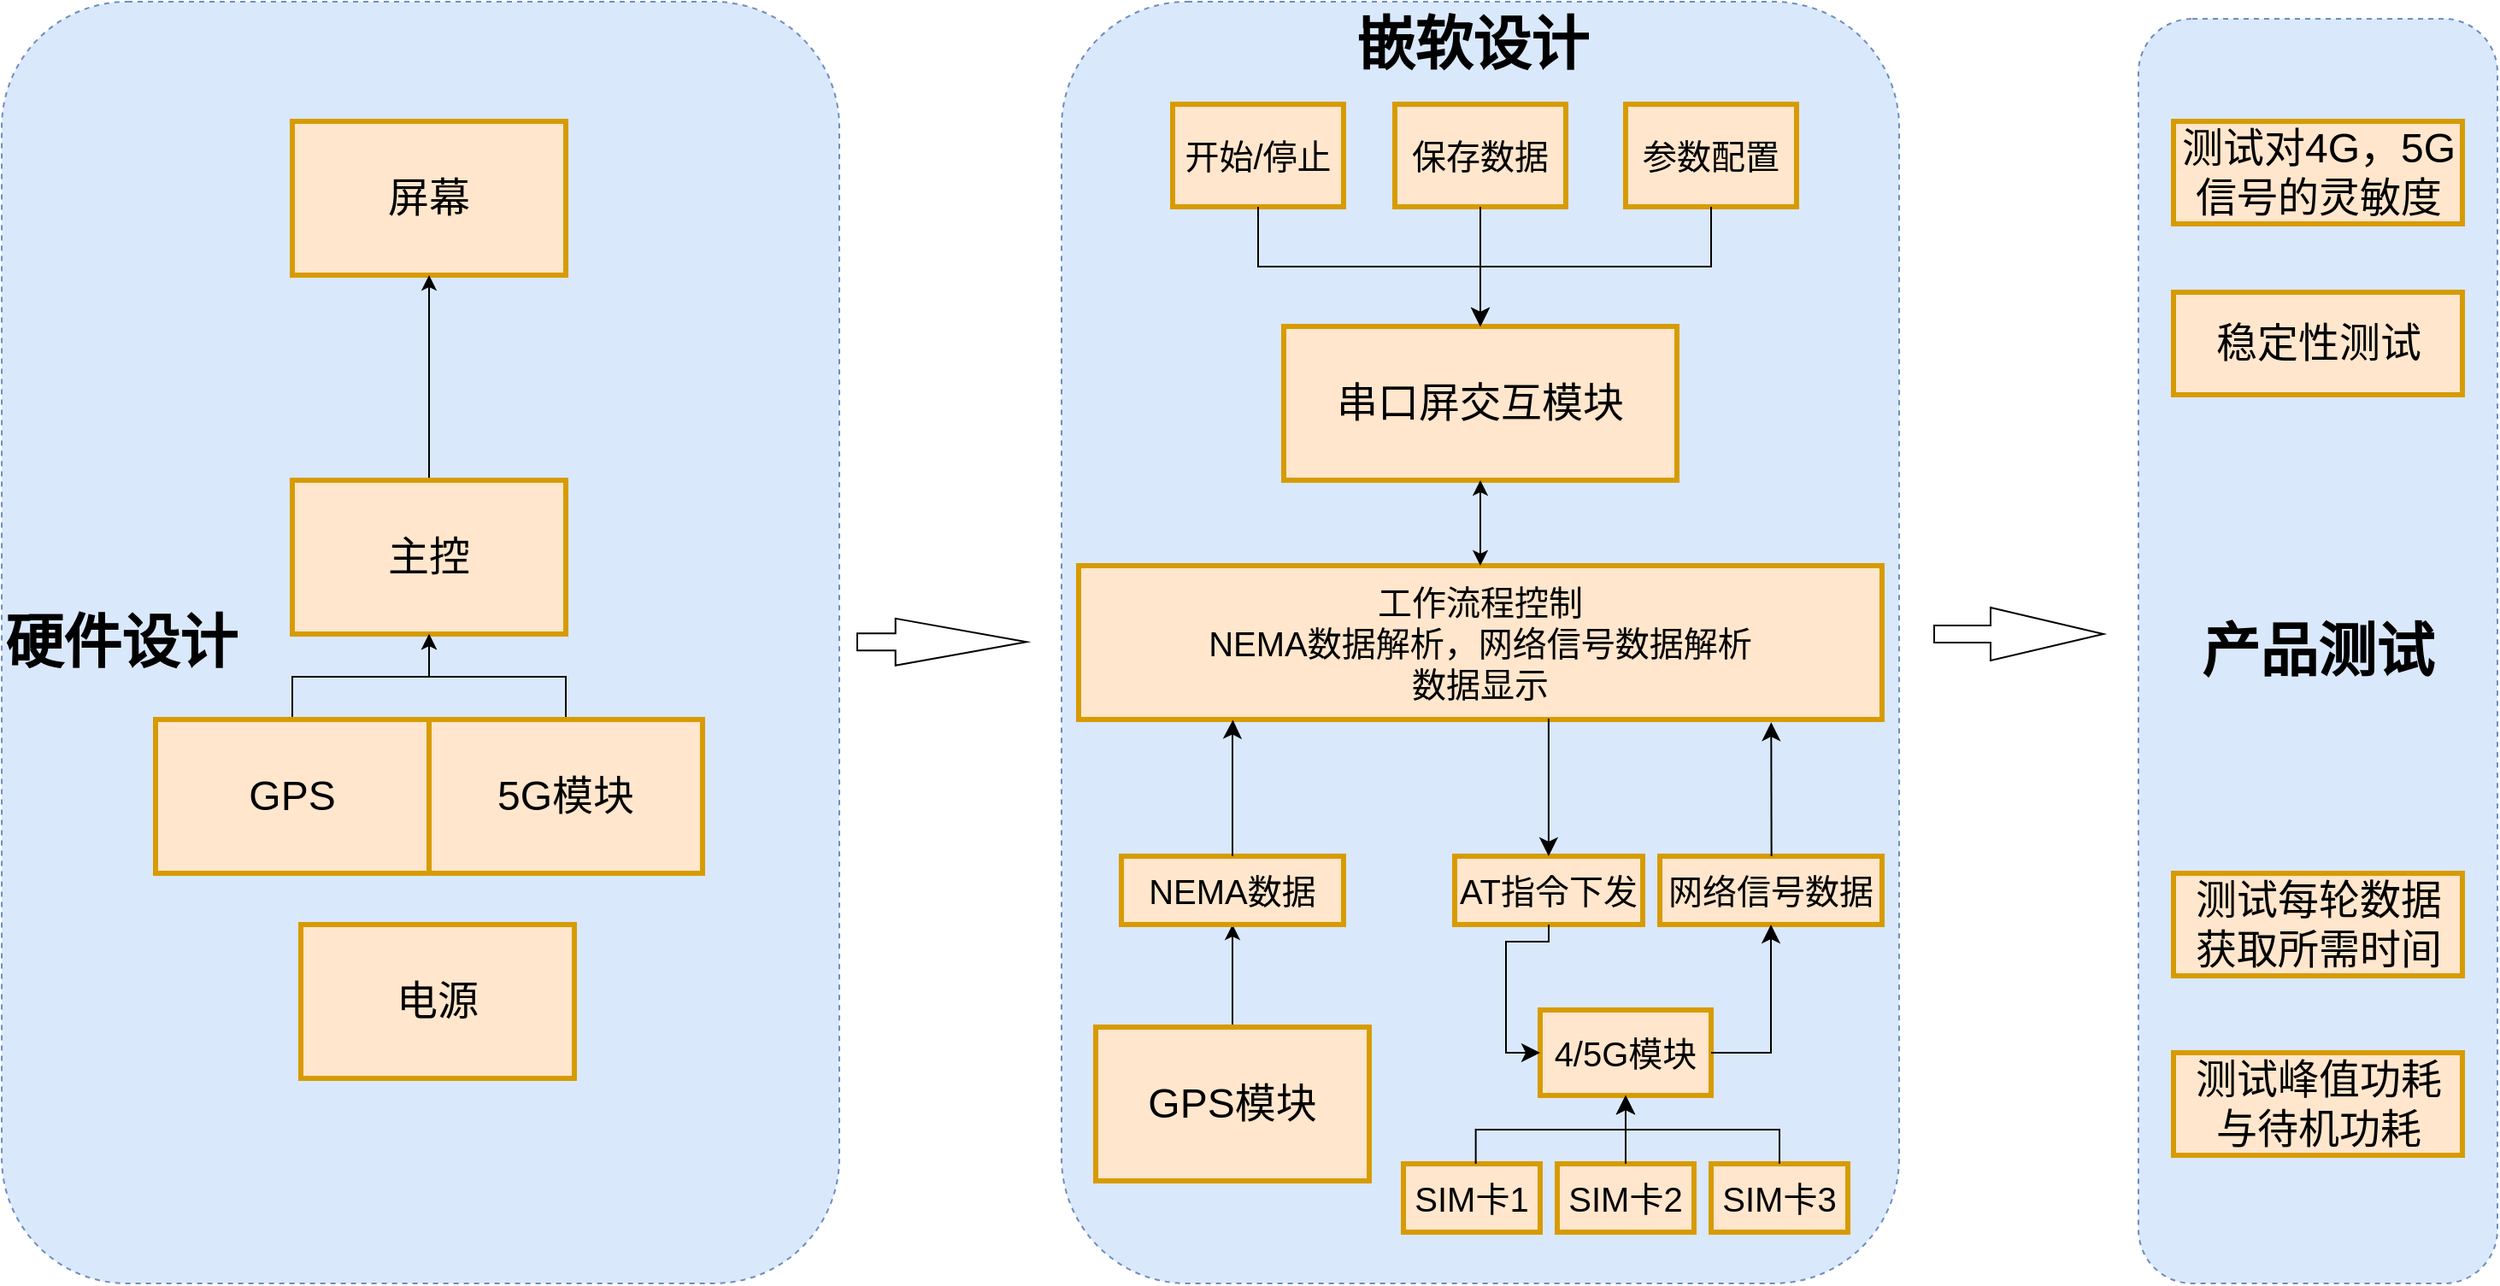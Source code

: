 <mxfile version="24.7.17">
  <diagram name="Page-1" id="vF1e-IQdxl3340B9SgoG">
    <mxGraphModel dx="1188" dy="651" grid="1" gridSize="10" guides="1" tooltips="1" connect="1" arrows="1" fold="1" page="1" pageScale="1" pageWidth="2000" pageHeight="2000" math="0" shadow="0">
      <root>
        <mxCell id="0" />
        <mxCell id="1" parent="0" />
        <mxCell id="_K_mtuOuOyrIwBD14WvG-58" value="&lt;span style=&quot;font-size: 34px;&quot;&gt;&lt;b&gt;产品测试&lt;/b&gt;&lt;/span&gt;" style="rounded=1;whiteSpace=wrap;html=1;dashed=1;align=center;fillColor=#dae8fc;strokeColor=#6c8ebf;" parent="1" vertex="1">
          <mxGeometry x="1350" y="90" width="210" height="740" as="geometry" />
        </mxCell>
        <mxCell id="_K_mtuOuOyrIwBD14WvG-38" value="" style="rounded=1;whiteSpace=wrap;html=1;dashed=1;align=left;fillColor=#dae8fc;strokeColor=#6c8ebf;" parent="1" vertex="1">
          <mxGeometry x="720" y="80" width="490" height="750" as="geometry" />
        </mxCell>
        <mxCell id="_K_mtuOuOyrIwBD14WvG-19" value="&lt;sup style=&quot;&quot;&gt;&lt;font style=&quot;font-size: 34px;&quot;&gt;&lt;b&gt;硬件设计&lt;/b&gt;&lt;/font&gt;&lt;/sup&gt;" style="rounded=1;whiteSpace=wrap;html=1;dashed=1;align=left;fillColor=#dae8fc;strokeColor=#6c8ebf;" parent="1" vertex="1">
          <mxGeometry x="100" y="80" width="490" height="750" as="geometry" />
        </mxCell>
        <mxCell id="_K_mtuOuOyrIwBD14WvG-11" value="&lt;font style=&quot;font-size: 24px;&quot;&gt;屏幕&lt;/font&gt;" style="rounded=0;whiteSpace=wrap;html=1;strokeWidth=3;fillColor=#ffe6cc;strokeColor=#d79b00;" parent="1" vertex="1">
          <mxGeometry x="270" y="150" width="160" height="90" as="geometry" />
        </mxCell>
        <mxCell id="_K_mtuOuOyrIwBD14WvG-20" style="edgeStyle=orthogonalEdgeStyle;rounded=0;orthogonalLoop=1;jettySize=auto;html=1;exitX=0.5;exitY=0;exitDx=0;exitDy=0;entryX=0.5;entryY=1;entryDx=0;entryDy=0;" parent="1" source="_K_mtuOuOyrIwBD14WvG-13" target="_K_mtuOuOyrIwBD14WvG-11" edge="1">
          <mxGeometry relative="1" as="geometry" />
        </mxCell>
        <mxCell id="_K_mtuOuOyrIwBD14WvG-13" value="&lt;font style=&quot;font-size: 24px;&quot;&gt;主控&lt;/font&gt;" style="rounded=0;whiteSpace=wrap;html=1;strokeWidth=3;fillColor=#ffe6cc;strokeColor=#d79b00;" parent="1" vertex="1">
          <mxGeometry x="270" y="360" width="160" height="90" as="geometry" />
        </mxCell>
        <mxCell id="_K_mtuOuOyrIwBD14WvG-14" value="&lt;font style=&quot;font-size: 24px;&quot;&gt;电源&lt;/font&gt;" style="rounded=0;whiteSpace=wrap;html=1;strokeWidth=3;fillColor=#ffe6cc;strokeColor=#d79b00;" parent="1" vertex="1">
          <mxGeometry x="275" y="620" width="160" height="90" as="geometry" />
        </mxCell>
        <mxCell id="_K_mtuOuOyrIwBD14WvG-25" style="edgeStyle=orthogonalEdgeStyle;rounded=0;orthogonalLoop=1;jettySize=auto;html=1;exitX=0.5;exitY=0;exitDx=0;exitDy=0;entryX=0.5;entryY=1;entryDx=0;entryDy=0;" parent="1" source="_K_mtuOuOyrIwBD14WvG-15" target="_K_mtuOuOyrIwBD14WvG-13" edge="1">
          <mxGeometry relative="1" as="geometry" />
        </mxCell>
        <mxCell id="_K_mtuOuOyrIwBD14WvG-15" value="&lt;font style=&quot;font-size: 24px;&quot;&gt;5G模块&lt;/font&gt;" style="rounded=0;whiteSpace=wrap;html=1;strokeWidth=3;fillColor=#ffe6cc;strokeColor=#d79b00;" parent="1" vertex="1">
          <mxGeometry x="350" y="500" width="160" height="90" as="geometry" />
        </mxCell>
        <mxCell id="_K_mtuOuOyrIwBD14WvG-24" style="edgeStyle=orthogonalEdgeStyle;rounded=0;orthogonalLoop=1;jettySize=auto;html=1;exitX=0.5;exitY=0;exitDx=0;exitDy=0;entryX=0.5;entryY=1;entryDx=0;entryDy=0;" parent="1" source="_K_mtuOuOyrIwBD14WvG-16" target="_K_mtuOuOyrIwBD14WvG-13" edge="1">
          <mxGeometry relative="1" as="geometry" />
        </mxCell>
        <mxCell id="_K_mtuOuOyrIwBD14WvG-16" value="&lt;font style=&quot;font-size: 24px;&quot;&gt;GPS&lt;/font&gt;" style="rounded=0;whiteSpace=wrap;html=1;strokeWidth=3;fillColor=#ffe6cc;strokeColor=#d79b00;" parent="1" vertex="1">
          <mxGeometry x="190" y="500" width="160" height="90" as="geometry" />
        </mxCell>
        <mxCell id="_K_mtuOuOyrIwBD14WvG-27" value="&lt;font style=&quot;font-size: 20px;&quot;&gt;4/5G模块&lt;/font&gt;" style="rounded=0;whiteSpace=wrap;html=1;strokeWidth=3;fillColor=#ffe6cc;strokeColor=#d79b00;" parent="1" vertex="1">
          <mxGeometry x="1000" y="670" width="100" height="50" as="geometry" />
        </mxCell>
        <mxCell id="_K_mtuOuOyrIwBD14WvG-29" value="&lt;font style=&quot;font-size: 24px;&quot;&gt;串口屏交互模块&lt;/font&gt;" style="rounded=0;whiteSpace=wrap;html=1;strokeWidth=3;fillColor=#ffe6cc;strokeColor=#d79b00;" parent="1" vertex="1">
          <mxGeometry x="850" y="270" width="230" height="90" as="geometry" />
        </mxCell>
        <mxCell id="_K_mtuOuOyrIwBD14WvG-30" value="&lt;font style=&quot;font-size: 20px;&quot;&gt;AT指令下发&lt;/font&gt;" style="rounded=0;whiteSpace=wrap;html=1;strokeWidth=3;fillColor=#ffe6cc;strokeColor=#d79b00;" parent="1" vertex="1">
          <mxGeometry x="950" y="580" width="110" height="40" as="geometry" />
        </mxCell>
        <mxCell id="_K_mtuOuOyrIwBD14WvG-31" value="&lt;font style=&quot;font-size: 20px;&quot;&gt;工作流程控制&lt;/font&gt;&lt;div&gt;&lt;span style=&quot;font-size: 20px;&quot;&gt;NEMA数据解析，&lt;/span&gt;&lt;span style=&quot;font-size: 20px; background-color: initial;&quot;&gt;网络信号数据解析&lt;/span&gt;&lt;/div&gt;&lt;div&gt;&lt;span style=&quot;font-size: 20px; background-color: initial;&quot;&gt;数据显示&lt;/span&gt;&lt;/div&gt;" style="rounded=0;whiteSpace=wrap;html=1;strokeWidth=3;fillColor=#ffe6cc;strokeColor=#d79b00;" parent="1" vertex="1">
          <mxGeometry x="730" y="410" width="470" height="90" as="geometry" />
        </mxCell>
        <mxCell id="kIPOF7yBYx_aCScnVeWq-24" value="" style="edgeStyle=orthogonalEdgeStyle;rounded=0;orthogonalLoop=1;jettySize=auto;html=1;" edge="1" parent="1" source="_K_mtuOuOyrIwBD14WvG-32" target="kIPOF7yBYx_aCScnVeWq-21">
          <mxGeometry relative="1" as="geometry" />
        </mxCell>
        <mxCell id="_K_mtuOuOyrIwBD14WvG-32" value="&lt;font style=&quot;font-size: 24px;&quot;&gt;GPS模块&lt;/font&gt;" style="rounded=0;whiteSpace=wrap;html=1;strokeWidth=3;fillColor=#ffe6cc;strokeColor=#d79b00;" parent="1" vertex="1">
          <mxGeometry x="740" y="680" width="160" height="90" as="geometry" />
        </mxCell>
        <mxCell id="_K_mtuOuOyrIwBD14WvG-52" value="" style="shape=flexArrow;endArrow=classic;html=1;rounded=0;width=10;endSize=25.212;endWidth=16.471;" parent="1" edge="1">
          <mxGeometry width="50" height="50" relative="1" as="geometry">
            <mxPoint x="600" y="454.66" as="sourcePoint" />
            <mxPoint x="700" y="454.66" as="targetPoint" />
          </mxGeometry>
        </mxCell>
        <mxCell id="_K_mtuOuOyrIwBD14WvG-54" value="&lt;font style=&quot;font-size: 24px;&quot;&gt;测试对4G，5G信号的灵敏度&lt;/font&gt;" style="rounded=0;whiteSpace=wrap;html=1;strokeWidth=3;fillColor=#ffe6cc;strokeColor=#d79b00;" parent="1" vertex="1">
          <mxGeometry x="1370.5" y="150" width="169" height="60" as="geometry" />
        </mxCell>
        <mxCell id="_K_mtuOuOyrIwBD14WvG-55" value="&lt;font style=&quot;font-size: 24px;&quot;&gt;稳定性测试&lt;/font&gt;" style="rounded=0;whiteSpace=wrap;html=1;strokeWidth=3;fillColor=#ffe6cc;strokeColor=#d79b00;" parent="1" vertex="1">
          <mxGeometry x="1370.5" y="250" width="169" height="60" as="geometry" />
        </mxCell>
        <mxCell id="_K_mtuOuOyrIwBD14WvG-56" value="&lt;font style=&quot;font-size: 24px;&quot;&gt;测试每轮数据获取所需时间&lt;/font&gt;" style="rounded=0;whiteSpace=wrap;html=1;strokeWidth=3;fillColor=#ffe6cc;strokeColor=#d79b00;" parent="1" vertex="1">
          <mxGeometry x="1370.5" y="590" width="169" height="60" as="geometry" />
        </mxCell>
        <mxCell id="_K_mtuOuOyrIwBD14WvG-57" value="&lt;font style=&quot;font-size: 24px;&quot;&gt;测试峰值功耗与待机功耗&lt;/font&gt;" style="rounded=0;whiteSpace=wrap;html=1;strokeWidth=3;fillColor=#ffe6cc;strokeColor=#d79b00;" parent="1" vertex="1">
          <mxGeometry x="1370.5" y="695" width="169" height="60" as="geometry" />
        </mxCell>
        <mxCell id="_K_mtuOuOyrIwBD14WvG-59" value="" style="shape=flexArrow;endArrow=classic;html=1;rounded=0;width=10;endSize=21.67;" parent="1" edge="1">
          <mxGeometry width="50" height="50" relative="1" as="geometry">
            <mxPoint x="1230" y="450" as="sourcePoint" />
            <mxPoint x="1330" y="450" as="targetPoint" />
          </mxGeometry>
        </mxCell>
        <mxCell id="kIPOF7yBYx_aCScnVeWq-6" value="&lt;font style=&quot;font-size: 20px;&quot;&gt;SIM卡1&lt;/font&gt;" style="rounded=0;whiteSpace=wrap;html=1;strokeWidth=3;fillColor=#ffe6cc;strokeColor=#d79b00;" vertex="1" parent="1">
          <mxGeometry x="920" y="760" width="80" height="40" as="geometry" />
        </mxCell>
        <mxCell id="kIPOF7yBYx_aCScnVeWq-9" value="&lt;font style=&quot;font-size: 20px;&quot;&gt;SIM卡2&lt;/font&gt;" style="rounded=0;whiteSpace=wrap;html=1;strokeWidth=3;fillColor=#ffe6cc;strokeColor=#d79b00;" vertex="1" parent="1">
          <mxGeometry x="1010" y="760" width="80" height="40" as="geometry" />
        </mxCell>
        <mxCell id="kIPOF7yBYx_aCScnVeWq-10" value="&lt;font style=&quot;font-size: 20px;&quot;&gt;SIM卡3&lt;/font&gt;" style="rounded=0;whiteSpace=wrap;html=1;strokeWidth=3;fillColor=#ffe6cc;strokeColor=#d79b00;" vertex="1" parent="1">
          <mxGeometry x="1100" y="760" width="80" height="40" as="geometry" />
        </mxCell>
        <mxCell id="kIPOF7yBYx_aCScnVeWq-12" value="" style="edgeStyle=elbowEdgeStyle;elbow=vertical;endArrow=classic;html=1;curved=0;rounded=0;endSize=8;startSize=8;exitX=0.529;exitY=0;exitDx=0;exitDy=0;exitPerimeter=0;entryX=0.5;entryY=1;entryDx=0;entryDy=0;" edge="1" parent="1" source="kIPOF7yBYx_aCScnVeWq-6" target="_K_mtuOuOyrIwBD14WvG-27">
          <mxGeometry width="50" height="50" relative="1" as="geometry">
            <mxPoint x="930" y="730" as="sourcePoint" />
            <mxPoint x="980" y="680" as="targetPoint" />
          </mxGeometry>
        </mxCell>
        <mxCell id="kIPOF7yBYx_aCScnVeWq-13" value="" style="edgeStyle=elbowEdgeStyle;elbow=vertical;endArrow=classic;html=1;curved=0;rounded=0;endSize=8;startSize=8;exitX=0.5;exitY=0;exitDx=0;exitDy=0;" edge="1" parent="1" source="kIPOF7yBYx_aCScnVeWq-10">
          <mxGeometry width="50" height="50" relative="1" as="geometry">
            <mxPoint x="930" y="730" as="sourcePoint" />
            <mxPoint x="1050" y="720" as="targetPoint" />
          </mxGeometry>
        </mxCell>
        <mxCell id="kIPOF7yBYx_aCScnVeWq-14" value="" style="edgeStyle=elbowEdgeStyle;elbow=vertical;endArrow=classic;html=1;curved=0;rounded=0;endSize=8;startSize=8;exitX=0.5;exitY=0;exitDx=0;exitDy=0;" edge="1" parent="1" source="kIPOF7yBYx_aCScnVeWq-9">
          <mxGeometry width="50" height="50" relative="1" as="geometry">
            <mxPoint x="940" y="730" as="sourcePoint" />
            <mxPoint x="1050" y="720" as="targetPoint" />
          </mxGeometry>
        </mxCell>
        <mxCell id="kIPOF7yBYx_aCScnVeWq-16" value="" style="edgeStyle=segmentEdgeStyle;endArrow=classic;html=1;curved=0;rounded=0;endSize=8;startSize=8;entryX=0;entryY=0.5;entryDx=0;entryDy=0;exitX=0.5;exitY=1;exitDx=0;exitDy=0;flowAnimation=0;shadow=0;" edge="1" parent="1" source="_K_mtuOuOyrIwBD14WvG-30" target="_K_mtuOuOyrIwBD14WvG-27">
          <mxGeometry width="50" height="50" relative="1" as="geometry">
            <mxPoint x="1120" y="695" as="sourcePoint" />
            <mxPoint x="1120" y="560" as="targetPoint" />
            <Array as="points">
              <mxPoint x="1005" y="630" />
              <mxPoint x="980" y="630" />
              <mxPoint x="980" y="695" />
            </Array>
          </mxGeometry>
        </mxCell>
        <mxCell id="kIPOF7yBYx_aCScnVeWq-17" value="&lt;span style=&quot;font-size: 20px;&quot;&gt;网络信号数据&lt;/span&gt;" style="rounded=0;whiteSpace=wrap;html=1;strokeWidth=3;fillColor=#ffe6cc;strokeColor=#d79b00;" vertex="1" parent="1">
          <mxGeometry x="1070" y="580" width="130" height="40" as="geometry" />
        </mxCell>
        <mxCell id="kIPOF7yBYx_aCScnVeWq-18" value="" style="edgeStyle=segmentEdgeStyle;endArrow=classic;html=1;curved=0;rounded=0;endSize=8;startSize=8;entryX=0.5;entryY=1;entryDx=0;entryDy=0;exitX=1;exitY=0.5;exitDx=0;exitDy=0;" edge="1" parent="1" source="_K_mtuOuOyrIwBD14WvG-27" target="kIPOF7yBYx_aCScnVeWq-17">
          <mxGeometry width="50" height="50" relative="1" as="geometry">
            <mxPoint x="1030" y="650" as="sourcePoint" />
            <mxPoint x="1080" y="600" as="targetPoint" />
          </mxGeometry>
        </mxCell>
        <mxCell id="kIPOF7yBYx_aCScnVeWq-19" value="" style="edgeStyle=segmentEdgeStyle;endArrow=classic;html=1;curved=0;rounded=0;endSize=8;startSize=8;exitX=0.585;exitY=0.994;exitDx=0;exitDy=0;exitPerimeter=0;" edge="1" parent="1" source="_K_mtuOuOyrIwBD14WvG-31" target="_K_mtuOuOyrIwBD14WvG-30">
          <mxGeometry width="50" height="50" relative="1" as="geometry">
            <mxPoint x="1005" y="470" as="sourcePoint" />
            <mxPoint x="1120" y="520" as="targetPoint" />
          </mxGeometry>
        </mxCell>
        <mxCell id="kIPOF7yBYx_aCScnVeWq-20" value="" style="edgeStyle=segmentEdgeStyle;endArrow=classic;html=1;curved=0;rounded=0;endSize=8;startSize=8;exitX=0.5;exitY=0;exitDx=0;exitDy=0;entryX=0.862;entryY=1.018;entryDx=0;entryDy=0;entryPerimeter=0;" edge="1" parent="1" target="_K_mtuOuOyrIwBD14WvG-31">
          <mxGeometry width="50" height="50" relative="1" as="geometry">
            <mxPoint x="1135.32" y="580" as="sourcePoint" />
            <mxPoint x="1070.0" y="416.36" as="targetPoint" />
            <Array as="points" />
          </mxGeometry>
        </mxCell>
        <mxCell id="kIPOF7yBYx_aCScnVeWq-21" value="&lt;span style=&quot;font-size: 20px;&quot;&gt;NEMA数据&lt;/span&gt;" style="rounded=0;whiteSpace=wrap;html=1;strokeWidth=3;fillColor=#ffe6cc;strokeColor=#d79b00;glass=0;" vertex="1" parent="1">
          <mxGeometry x="755" y="580" width="130" height="40" as="geometry" />
        </mxCell>
        <mxCell id="kIPOF7yBYx_aCScnVeWq-25" value="" style="edgeStyle=elbowEdgeStyle;elbow=vertical;endArrow=classic;html=1;curved=0;rounded=0;endSize=8;startSize=8;exitX=0.5;exitY=0;exitDx=0;exitDy=0;entryX=0.192;entryY=1.003;entryDx=0;entryDy=0;entryPerimeter=0;" edge="1" parent="1" source="kIPOF7yBYx_aCScnVeWq-21" target="_K_mtuOuOyrIwBD14WvG-31">
          <mxGeometry width="50" height="50" relative="1" as="geometry">
            <mxPoint x="890" y="590" as="sourcePoint" />
            <mxPoint x="940" y="540" as="targetPoint" />
            <Array as="points">
              <mxPoint x="820" y="510" />
            </Array>
          </mxGeometry>
        </mxCell>
        <mxCell id="kIPOF7yBYx_aCScnVeWq-27" value="&lt;font style=&quot;font-size: 34px;&quot;&gt;&lt;b&gt;嵌软设计&lt;/b&gt;&lt;/font&gt;" style="text;html=1;align=center;verticalAlign=middle;whiteSpace=wrap;rounded=0;" vertex="1" parent="1">
          <mxGeometry x="867.5" y="90" width="185" height="30" as="geometry" />
        </mxCell>
        <mxCell id="kIPOF7yBYx_aCScnVeWq-29" value="" style="endArrow=classic;startArrow=classic;html=1;rounded=0;exitX=0.5;exitY=0;exitDx=0;exitDy=0;entryX=0.5;entryY=1;entryDx=0;entryDy=0;" edge="1" parent="1" source="_K_mtuOuOyrIwBD14WvG-31" target="_K_mtuOuOyrIwBD14WvG-29">
          <mxGeometry width="50" height="50" relative="1" as="geometry">
            <mxPoint x="810" y="400" as="sourcePoint" />
            <mxPoint x="860" y="350" as="targetPoint" />
          </mxGeometry>
        </mxCell>
        <mxCell id="kIPOF7yBYx_aCScnVeWq-30" value="&lt;font style=&quot;font-size: 20px;&quot;&gt;开始/停止&lt;/font&gt;" style="rounded=0;whiteSpace=wrap;html=1;strokeWidth=3;fillColor=#ffe6cc;strokeColor=#d79b00;" vertex="1" parent="1">
          <mxGeometry x="785" y="140" width="100" height="60" as="geometry" />
        </mxCell>
        <mxCell id="kIPOF7yBYx_aCScnVeWq-31" value="&lt;font style=&quot;font-size: 20px;&quot;&gt;保存数据&lt;/font&gt;" style="rounded=0;whiteSpace=wrap;html=1;strokeWidth=3;fillColor=#ffe6cc;strokeColor=#d79b00;" vertex="1" parent="1">
          <mxGeometry x="915" y="140" width="100" height="60" as="geometry" />
        </mxCell>
        <mxCell id="kIPOF7yBYx_aCScnVeWq-32" value="&lt;font style=&quot;font-size: 20px;&quot;&gt;参数配置&lt;/font&gt;" style="rounded=0;whiteSpace=wrap;html=1;strokeWidth=3;fillColor=#ffe6cc;strokeColor=#d79b00;" vertex="1" parent="1">
          <mxGeometry x="1050" y="140" width="100" height="60" as="geometry" />
        </mxCell>
        <mxCell id="kIPOF7yBYx_aCScnVeWq-33" value="" style="edgeStyle=elbowEdgeStyle;elbow=vertical;endArrow=classic;html=1;curved=0;rounded=0;endSize=8;startSize=8;exitX=0.5;exitY=1;exitDx=0;exitDy=0;entryX=0.5;entryY=0;entryDx=0;entryDy=0;" edge="1" parent="1" source="kIPOF7yBYx_aCScnVeWq-30" target="_K_mtuOuOyrIwBD14WvG-29">
          <mxGeometry width="50" height="50" relative="1" as="geometry">
            <mxPoint x="830" y="340" as="sourcePoint" />
            <mxPoint x="880" y="290" as="targetPoint" />
          </mxGeometry>
        </mxCell>
        <mxCell id="kIPOF7yBYx_aCScnVeWq-35" value="" style="edgeStyle=elbowEdgeStyle;elbow=vertical;endArrow=classic;html=1;curved=0;rounded=0;endSize=8;startSize=8;entryX=0.5;entryY=0;entryDx=0;entryDy=0;exitX=0.5;exitY=1;exitDx=0;exitDy=0;" edge="1" parent="1" source="kIPOF7yBYx_aCScnVeWq-32" target="_K_mtuOuOyrIwBD14WvG-29">
          <mxGeometry width="50" height="50" relative="1" as="geometry">
            <mxPoint x="1000" y="250" as="sourcePoint" />
            <mxPoint x="1050" y="200" as="targetPoint" />
          </mxGeometry>
        </mxCell>
        <mxCell id="kIPOF7yBYx_aCScnVeWq-36" value="" style="endArrow=classic;html=1;rounded=0;entryX=0.5;entryY=0;entryDx=0;entryDy=0;exitX=0.5;exitY=1;exitDx=0;exitDy=0;" edge="1" parent="1" source="kIPOF7yBYx_aCScnVeWq-31" target="_K_mtuOuOyrIwBD14WvG-29">
          <mxGeometry width="50" height="50" relative="1" as="geometry">
            <mxPoint x="950" y="300" as="sourcePoint" />
            <mxPoint x="1000" y="250" as="targetPoint" />
          </mxGeometry>
        </mxCell>
      </root>
    </mxGraphModel>
  </diagram>
</mxfile>
